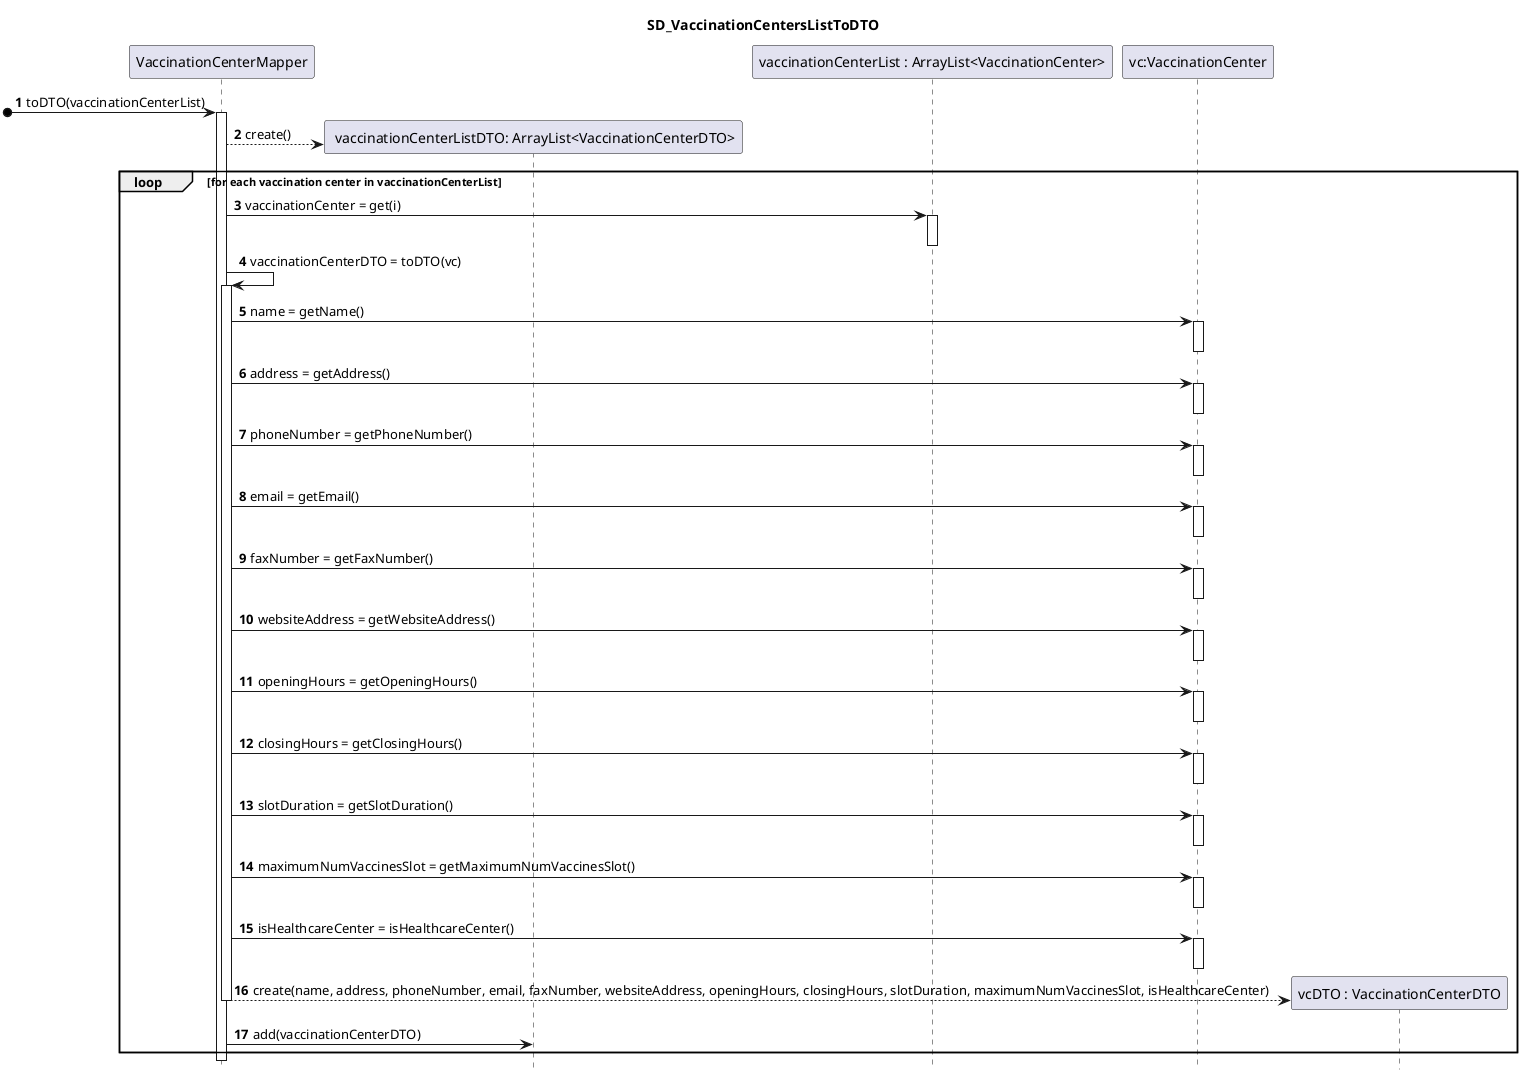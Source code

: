 @startuml
title SD_VaccinationCentersListToDTO
hide footbox
autonumber
participant VaccinationCenterMapper as VCM
participant " vaccinationCenterListDTO: ArrayList<VaccinationCenterDTO>" as DTOList
participant "vaccinationCenterList : ArrayList<VaccinationCenter>" as list
participant "vc:VaccinationCenter" as VC
participant "vcDTO : VaccinationCenterDTO" as DTOObj


[o-> VCM : toDTO(vaccinationCenterList)
activate VCM
VCM --> DTOList ** : create()
loop for each vaccination center in vaccinationCenterList
VCM -> list : vaccinationCenter = get(i)
activate list
deactivate list
VCM -> VCM : vaccinationCenterDTO = toDTO(vc)
activate VCM
VCM -> VC : name = getName()
activate VC
deactivate VC
VCM -> VC : address = getAddress()
activate VC
deactivate VC
VCM -> VC : phoneNumber = getPhoneNumber()
activate VC
deactivate VC
VCM -> VC : email = getEmail()
activate VC
deactivate VC
VCM -> VC : faxNumber = getFaxNumber()
activate VC
deactivate VC
VCM -> VC : websiteAddress = getWebsiteAddress()
activate VC
deactivate VC
VCM -> VC : openingHours = getOpeningHours()
activate VC
deactivate VC
VCM -> VC : closingHours = getClosingHours()
activate VC
deactivate VC
VCM -> VC : slotDuration = getSlotDuration()
activate VC
deactivate VC
VCM -> VC : maximumNumVaccinesSlot = getMaximumNumVaccinesSlot()
activate VC
deactivate VC
VCM -> VC : isHealthcareCenter = isHealthcareCenter()
activate VC
deactivate VC
VCM --> DTOObj ** : create(name, address, phoneNumber, email, faxNumber, websiteAddress, openingHours, closingHours, slotDuration, maximumNumVaccinesSlot, isHealthcareCenter)
deactivate VCM
VCM -> DTOList : add(vaccinationCenterDTO)
end
@enduml
